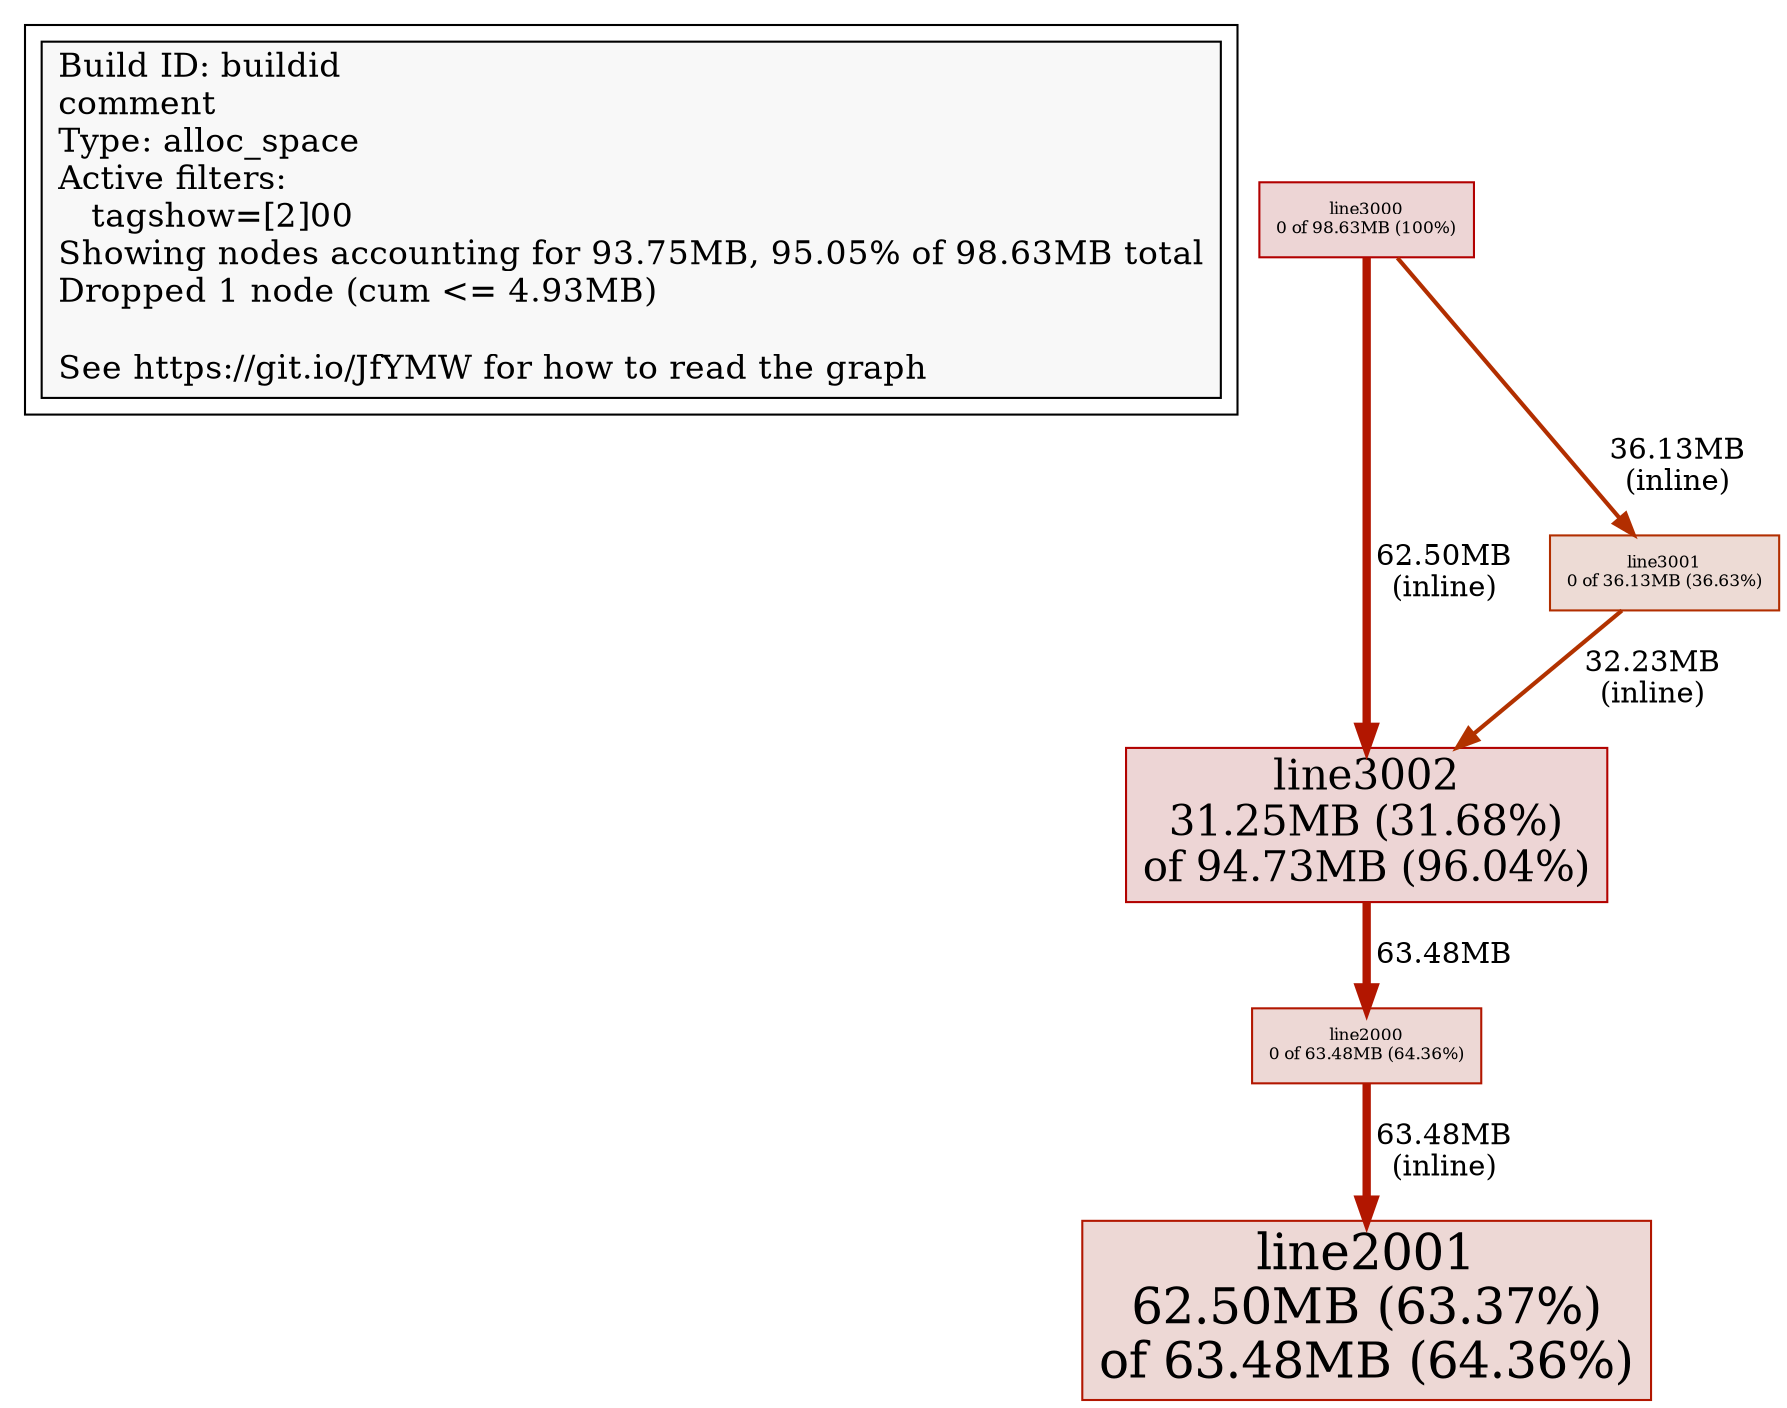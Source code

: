 digraph "unnamed" {
node [style=filled fillcolor="#f8f8f8"]
subgraph cluster_L { "Build ID: buildid" [shape=box fontsize=16 label="Build ID: buildid\lcomment\lType: alloc_space\lActive filters:\l   tagshow=[2]00\lShowing nodes accounting for 93.75MB, 95.05% of 98.63MB total\lDropped 1 node (cum <= 4.93MB)\l\lSee https://git.io/JfYMW for how to read the graph\l"] }
N1 [label="line3002\n31.25MB (31.68%)\nof 94.73MB (96.04%)" id="node1" fontsize=20 shape=box tooltip="line3002 (94.73MB)" color="#b20200" fillcolor="#edd5d5"]
N2 [label="line3000\n0 of 98.63MB (100%)" id="node2" fontsize=8 shape=box tooltip="line3000 (98.63MB)" color="#b20000" fillcolor="#edd5d5"]
N3 [label="line2001\n62.50MB (63.37%)\nof 63.48MB (64.36%)" id="node3" fontsize=24 shape=box tooltip="line2001 (63.48MB)" color="#b21600" fillcolor="#edd8d5"]
N4 [label="line2000\n0 of 63.48MB (64.36%)" id="node4" fontsize=8 shape=box tooltip="line2000 (63.48MB)" color="#b21600" fillcolor="#edd8d5"]
N5 [label="line3001\n0 of 36.13MB (36.63%)" id="node5" fontsize=8 shape=box tooltip="line3001 (36.13MB)" color="#b22e00" fillcolor="#eddbd5"]
N4 -> N3 [label=" 63.48MB\n (inline)" weight=65 penwidth=4 color="#b21600" tooltip="line2000 -> line2001 (63.48MB)" labeltooltip="line2000 -> line2001 (63.48MB)"]
N1 -> N4 [label=" 63.48MB" weight=65 penwidth=4 color="#b21600" tooltip="line3002 -> line2000 (63.48MB)" labeltooltip="line3002 -> line2000 (63.48MB)"]
N2 -> N1 [label=" 62.50MB\n (inline)" weight=64 penwidth=4 color="#b21600" tooltip="line3000 -> line3002 (62.50MB)" labeltooltip="line3000 -> line3002 (62.50MB)"]
N2 -> N5 [label=" 36.13MB\n (inline)" weight=37 penwidth=2 color="#b22e00" tooltip="line3000 -> line3001 (36.13MB)" labeltooltip="line3000 -> line3001 (36.13MB)"]
N5 -> N1 [label=" 32.23MB\n (inline)" weight=33 penwidth=2 color="#b23200" tooltip="line3001 -> line3002 (32.23MB)" labeltooltip="line3001 -> line3002 (32.23MB)"]
}
